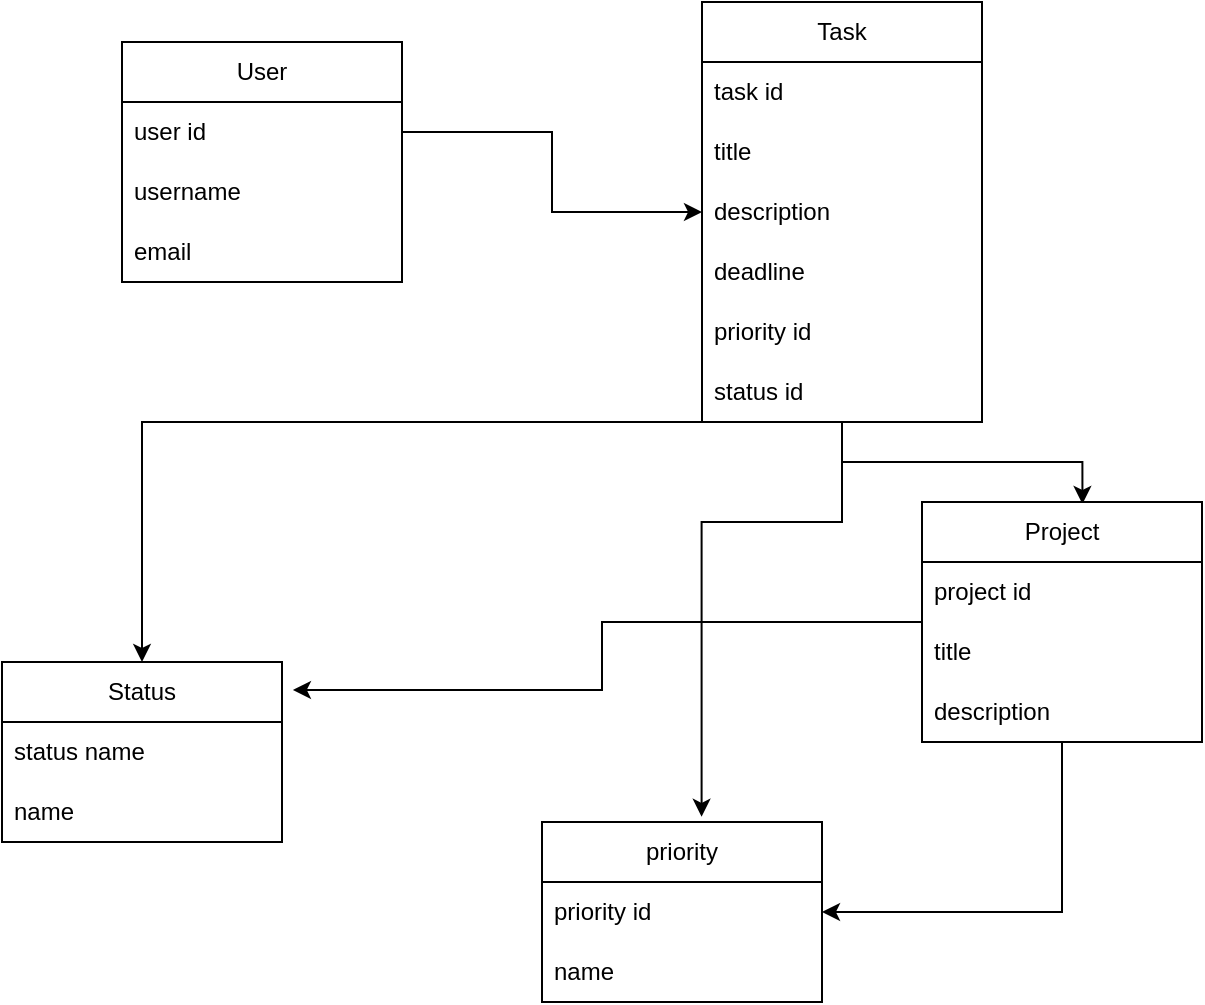 <mxfile version="23.1.1" type="github">
  <diagram id="R2lEEEUBdFMjLlhIrx00" name="Page-1">
    <mxGraphModel dx="1038" dy="693" grid="1" gridSize="10" guides="1" tooltips="1" connect="1" arrows="1" fold="1" page="1" pageScale="1" pageWidth="850" pageHeight="1100" math="0" shadow="0" extFonts="Permanent Marker^https://fonts.googleapis.com/css?family=Permanent+Marker">
      <root>
        <mxCell id="0" />
        <mxCell id="1" parent="0" />
        <mxCell id="L1dghH7Cs178MpYmBK_8-1" value="User" style="swimlane;fontStyle=0;childLayout=stackLayout;horizontal=1;startSize=30;horizontalStack=0;resizeParent=1;resizeParentMax=0;resizeLast=0;collapsible=1;marginBottom=0;whiteSpace=wrap;html=1;" vertex="1" parent="1">
          <mxGeometry x="260" y="290" width="140" height="120" as="geometry" />
        </mxCell>
        <mxCell id="L1dghH7Cs178MpYmBK_8-2" value="user id" style="text;strokeColor=none;fillColor=none;align=left;verticalAlign=middle;spacingLeft=4;spacingRight=4;overflow=hidden;points=[[0,0.5],[1,0.5]];portConstraint=eastwest;rotatable=0;whiteSpace=wrap;html=1;" vertex="1" parent="L1dghH7Cs178MpYmBK_8-1">
          <mxGeometry y="30" width="140" height="30" as="geometry" />
        </mxCell>
        <mxCell id="L1dghH7Cs178MpYmBK_8-3" value="username" style="text;strokeColor=none;fillColor=none;align=left;verticalAlign=middle;spacingLeft=4;spacingRight=4;overflow=hidden;points=[[0,0.5],[1,0.5]];portConstraint=eastwest;rotatable=0;whiteSpace=wrap;html=1;" vertex="1" parent="L1dghH7Cs178MpYmBK_8-1">
          <mxGeometry y="60" width="140" height="30" as="geometry" />
        </mxCell>
        <mxCell id="L1dghH7Cs178MpYmBK_8-4" value="email" style="text;strokeColor=none;fillColor=none;align=left;verticalAlign=middle;spacingLeft=4;spacingRight=4;overflow=hidden;points=[[0,0.5],[1,0.5]];portConstraint=eastwest;rotatable=0;whiteSpace=wrap;html=1;" vertex="1" parent="L1dghH7Cs178MpYmBK_8-1">
          <mxGeometry y="90" width="140" height="30" as="geometry" />
        </mxCell>
        <mxCell id="L1dghH7Cs178MpYmBK_8-29" style="edgeStyle=orthogonalEdgeStyle;rounded=0;orthogonalLoop=1;jettySize=auto;html=1;" edge="1" parent="1" source="L1dghH7Cs178MpYmBK_8-6" target="L1dghH7Cs178MpYmBK_8-21">
          <mxGeometry relative="1" as="geometry">
            <Array as="points">
              <mxPoint x="270" y="480" />
            </Array>
          </mxGeometry>
        </mxCell>
        <mxCell id="L1dghH7Cs178MpYmBK_8-40" value="" style="edgeStyle=orthogonalEdgeStyle;rounded=0;orthogonalLoop=1;jettySize=auto;html=1;entryX=0.573;entryY=0.008;entryDx=0;entryDy=0;entryPerimeter=0;" edge="1" parent="1" source="L1dghH7Cs178MpYmBK_8-6" target="L1dghH7Cs178MpYmBK_8-13">
          <mxGeometry relative="1" as="geometry">
            <mxPoint x="770" y="375" as="targetPoint" />
          </mxGeometry>
        </mxCell>
        <mxCell id="L1dghH7Cs178MpYmBK_8-6" value="Task" style="swimlane;fontStyle=0;childLayout=stackLayout;horizontal=1;startSize=30;horizontalStack=0;resizeParent=1;resizeParentMax=0;resizeLast=0;collapsible=1;marginBottom=0;whiteSpace=wrap;html=1;" vertex="1" parent="1">
          <mxGeometry x="550" y="270" width="140" height="210" as="geometry" />
        </mxCell>
        <mxCell id="L1dghH7Cs178MpYmBK_8-7" value="task id" style="text;strokeColor=none;fillColor=none;align=left;verticalAlign=middle;spacingLeft=4;spacingRight=4;overflow=hidden;points=[[0,0.5],[1,0.5]];portConstraint=eastwest;rotatable=0;whiteSpace=wrap;html=1;" vertex="1" parent="L1dghH7Cs178MpYmBK_8-6">
          <mxGeometry y="30" width="140" height="30" as="geometry" />
        </mxCell>
        <mxCell id="L1dghH7Cs178MpYmBK_8-8" value="title" style="text;strokeColor=none;fillColor=none;align=left;verticalAlign=middle;spacingLeft=4;spacingRight=4;overflow=hidden;points=[[0,0.5],[1,0.5]];portConstraint=eastwest;rotatable=0;whiteSpace=wrap;html=1;" vertex="1" parent="L1dghH7Cs178MpYmBK_8-6">
          <mxGeometry y="60" width="140" height="30" as="geometry" />
        </mxCell>
        <mxCell id="L1dghH7Cs178MpYmBK_8-9" value="description" style="text;strokeColor=none;fillColor=none;align=left;verticalAlign=middle;spacingLeft=4;spacingRight=4;overflow=hidden;points=[[0,0.5],[1,0.5]];portConstraint=eastwest;rotatable=0;whiteSpace=wrap;html=1;" vertex="1" parent="L1dghH7Cs178MpYmBK_8-6">
          <mxGeometry y="90" width="140" height="30" as="geometry" />
        </mxCell>
        <mxCell id="L1dghH7Cs178MpYmBK_8-10" value="deadline" style="text;strokeColor=none;fillColor=none;align=left;verticalAlign=middle;spacingLeft=4;spacingRight=4;overflow=hidden;points=[[0,0.5],[1,0.5]];portConstraint=eastwest;rotatable=0;whiteSpace=wrap;html=1;" vertex="1" parent="L1dghH7Cs178MpYmBK_8-6">
          <mxGeometry y="120" width="140" height="30" as="geometry" />
        </mxCell>
        <mxCell id="L1dghH7Cs178MpYmBK_8-11" value="priority id" style="text;strokeColor=none;fillColor=none;align=left;verticalAlign=middle;spacingLeft=4;spacingRight=4;overflow=hidden;points=[[0,0.5],[1,0.5]];portConstraint=eastwest;rotatable=0;whiteSpace=wrap;html=1;" vertex="1" parent="L1dghH7Cs178MpYmBK_8-6">
          <mxGeometry y="150" width="140" height="30" as="geometry" />
        </mxCell>
        <mxCell id="L1dghH7Cs178MpYmBK_8-12" value="status id" style="text;strokeColor=none;fillColor=none;align=left;verticalAlign=middle;spacingLeft=4;spacingRight=4;overflow=hidden;points=[[0,0.5],[1,0.5]];portConstraint=eastwest;rotatable=0;whiteSpace=wrap;html=1;" vertex="1" parent="L1dghH7Cs178MpYmBK_8-6">
          <mxGeometry y="180" width="140" height="30" as="geometry" />
        </mxCell>
        <mxCell id="L1dghH7Cs178MpYmBK_8-25" style="edgeStyle=orthogonalEdgeStyle;rounded=0;orthogonalLoop=1;jettySize=auto;html=1;entryX=1;entryY=0.5;entryDx=0;entryDy=0;" edge="1" parent="1" source="L1dghH7Cs178MpYmBK_8-13" target="L1dghH7Cs178MpYmBK_8-18">
          <mxGeometry relative="1" as="geometry" />
        </mxCell>
        <mxCell id="L1dghH7Cs178MpYmBK_8-13" value="Project" style="swimlane;fontStyle=0;childLayout=stackLayout;horizontal=1;startSize=30;horizontalStack=0;resizeParent=1;resizeParentMax=0;resizeLast=0;collapsible=1;marginBottom=0;whiteSpace=wrap;html=1;" vertex="1" parent="1">
          <mxGeometry x="660" y="520" width="140" height="120" as="geometry" />
        </mxCell>
        <mxCell id="L1dghH7Cs178MpYmBK_8-14" value="project id" style="text;strokeColor=none;fillColor=none;align=left;verticalAlign=middle;spacingLeft=4;spacingRight=4;overflow=hidden;points=[[0,0.5],[1,0.5]];portConstraint=eastwest;rotatable=0;whiteSpace=wrap;html=1;" vertex="1" parent="L1dghH7Cs178MpYmBK_8-13">
          <mxGeometry y="30" width="140" height="30" as="geometry" />
        </mxCell>
        <mxCell id="L1dghH7Cs178MpYmBK_8-15" value="title" style="text;strokeColor=none;fillColor=none;align=left;verticalAlign=middle;spacingLeft=4;spacingRight=4;overflow=hidden;points=[[0,0.5],[1,0.5]];portConstraint=eastwest;rotatable=0;whiteSpace=wrap;html=1;" vertex="1" parent="L1dghH7Cs178MpYmBK_8-13">
          <mxGeometry y="60" width="140" height="30" as="geometry" />
        </mxCell>
        <mxCell id="L1dghH7Cs178MpYmBK_8-16" value="description&amp;nbsp;" style="text;strokeColor=none;fillColor=none;align=left;verticalAlign=middle;spacingLeft=4;spacingRight=4;overflow=hidden;points=[[0,0.5],[1,0.5]];portConstraint=eastwest;rotatable=0;whiteSpace=wrap;html=1;" vertex="1" parent="L1dghH7Cs178MpYmBK_8-13">
          <mxGeometry y="90" width="140" height="30" as="geometry" />
        </mxCell>
        <mxCell id="L1dghH7Cs178MpYmBK_8-17" value="priority" style="swimlane;fontStyle=0;childLayout=stackLayout;horizontal=1;startSize=30;horizontalStack=0;resizeParent=1;resizeParentMax=0;resizeLast=0;collapsible=1;marginBottom=0;whiteSpace=wrap;html=1;" vertex="1" parent="1">
          <mxGeometry x="470" y="680" width="140" height="90" as="geometry" />
        </mxCell>
        <mxCell id="L1dghH7Cs178MpYmBK_8-18" value="priority id" style="text;strokeColor=none;fillColor=none;align=left;verticalAlign=middle;spacingLeft=4;spacingRight=4;overflow=hidden;points=[[0,0.5],[1,0.5]];portConstraint=eastwest;rotatable=0;whiteSpace=wrap;html=1;" vertex="1" parent="L1dghH7Cs178MpYmBK_8-17">
          <mxGeometry y="30" width="140" height="30" as="geometry" />
        </mxCell>
        <mxCell id="L1dghH7Cs178MpYmBK_8-19" value="name" style="text;strokeColor=none;fillColor=none;align=left;verticalAlign=middle;spacingLeft=4;spacingRight=4;overflow=hidden;points=[[0,0.5],[1,0.5]];portConstraint=eastwest;rotatable=0;whiteSpace=wrap;html=1;" vertex="1" parent="L1dghH7Cs178MpYmBK_8-17">
          <mxGeometry y="60" width="140" height="30" as="geometry" />
        </mxCell>
        <mxCell id="L1dghH7Cs178MpYmBK_8-21" value="Status" style="swimlane;fontStyle=0;childLayout=stackLayout;horizontal=1;startSize=30;horizontalStack=0;resizeParent=1;resizeParentMax=0;resizeLast=0;collapsible=1;marginBottom=0;whiteSpace=wrap;html=1;" vertex="1" parent="1">
          <mxGeometry x="200" y="600" width="140" height="90" as="geometry" />
        </mxCell>
        <mxCell id="L1dghH7Cs178MpYmBK_8-22" value="status name" style="text;strokeColor=none;fillColor=none;align=left;verticalAlign=middle;spacingLeft=4;spacingRight=4;overflow=hidden;points=[[0,0.5],[1,0.5]];portConstraint=eastwest;rotatable=0;whiteSpace=wrap;html=1;" vertex="1" parent="L1dghH7Cs178MpYmBK_8-21">
          <mxGeometry y="30" width="140" height="30" as="geometry" />
        </mxCell>
        <mxCell id="L1dghH7Cs178MpYmBK_8-23" value="name" style="text;strokeColor=none;fillColor=none;align=left;verticalAlign=middle;spacingLeft=4;spacingRight=4;overflow=hidden;points=[[0,0.5],[1,0.5]];portConstraint=eastwest;rotatable=0;whiteSpace=wrap;html=1;" vertex="1" parent="L1dghH7Cs178MpYmBK_8-21">
          <mxGeometry y="60" width="140" height="30" as="geometry" />
        </mxCell>
        <mxCell id="L1dghH7Cs178MpYmBK_8-26" style="edgeStyle=orthogonalEdgeStyle;rounded=0;orthogonalLoop=1;jettySize=auto;html=1;entryX=1.039;entryY=0.155;entryDx=0;entryDy=0;entryPerimeter=0;" edge="1" parent="1" source="L1dghH7Cs178MpYmBK_8-13" target="L1dghH7Cs178MpYmBK_8-21">
          <mxGeometry relative="1" as="geometry" />
        </mxCell>
        <mxCell id="L1dghH7Cs178MpYmBK_8-27" style="edgeStyle=orthogonalEdgeStyle;rounded=0;orthogonalLoop=1;jettySize=auto;html=1;entryX=0.57;entryY=-0.029;entryDx=0;entryDy=0;entryPerimeter=0;" edge="1" parent="1" source="L1dghH7Cs178MpYmBK_8-6" target="L1dghH7Cs178MpYmBK_8-17">
          <mxGeometry relative="1" as="geometry">
            <Array as="points">
              <mxPoint x="620" y="530" />
              <mxPoint x="550" y="530" />
            </Array>
          </mxGeometry>
        </mxCell>
        <mxCell id="L1dghH7Cs178MpYmBK_8-30" style="edgeStyle=orthogonalEdgeStyle;rounded=0;orthogonalLoop=1;jettySize=auto;html=1;" edge="1" parent="1" source="L1dghH7Cs178MpYmBK_8-2" target="L1dghH7Cs178MpYmBK_8-6">
          <mxGeometry relative="1" as="geometry" />
        </mxCell>
      </root>
    </mxGraphModel>
  </diagram>
</mxfile>
